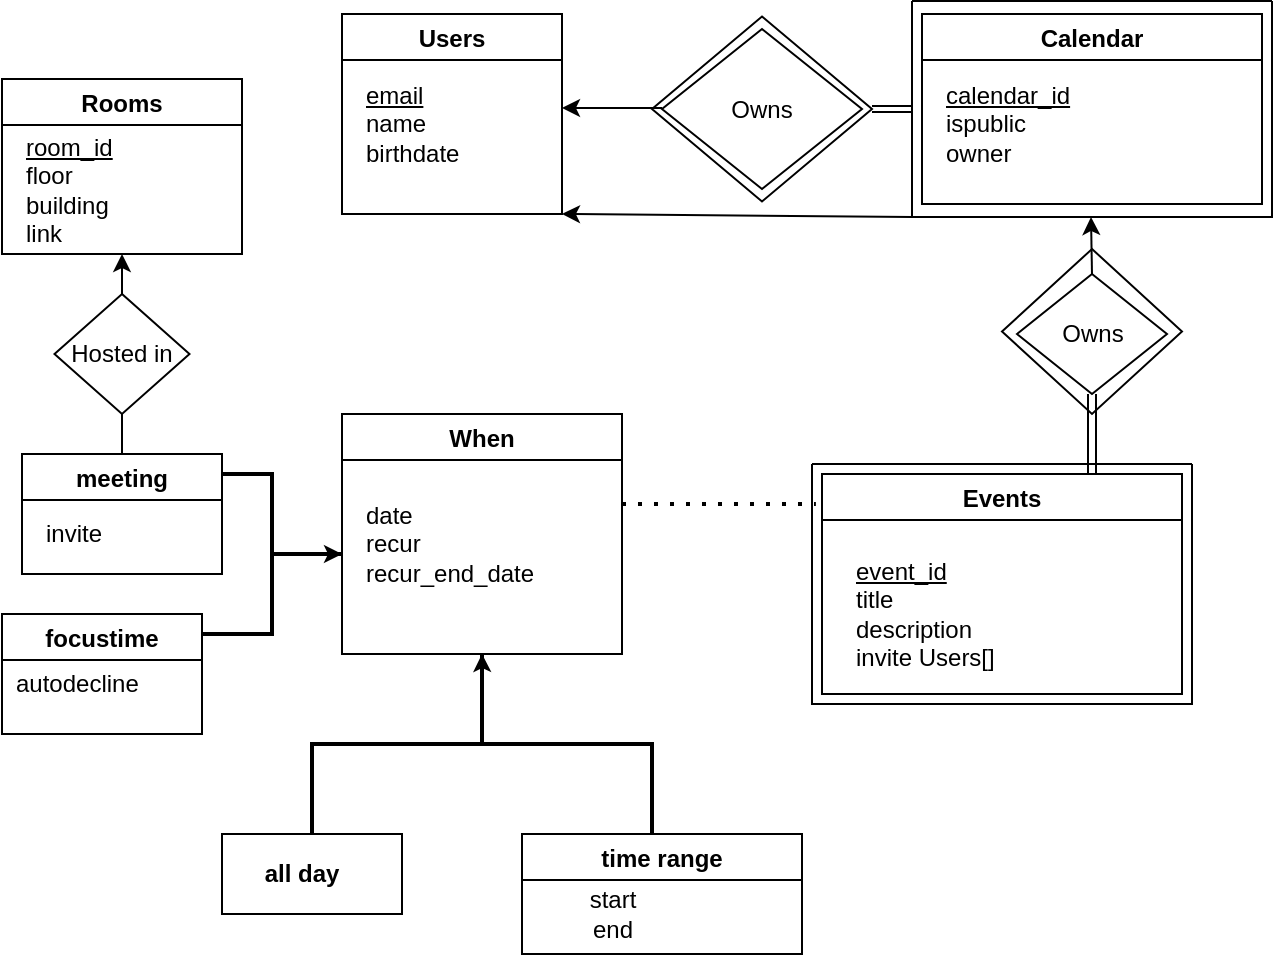 <mxfile version="20.3.0" type="github">
  <diagram id="R2lEEEUBdFMjLlhIrx00" name="Page-1">
    <mxGraphModel dx="923" dy="481" grid="1" gridSize="10" guides="1" tooltips="1" connect="1" arrows="1" fold="1" page="1" pageScale="1" pageWidth="850" pageHeight="1100" math="0" shadow="0" extFonts="Permanent Marker^https://fonts.googleapis.com/css?family=Permanent+Marker">
      <root>
        <mxCell id="0" />
        <mxCell id="1" parent="0" />
        <mxCell id="6cKVFSsusUxltJV1LaVB-1" value="Users" style="swimlane;strokeColor=default;strokeWidth=1;" vertex="1" parent="1">
          <mxGeometry x="210" y="110" width="110" height="100" as="geometry" />
        </mxCell>
        <mxCell id="6cKVFSsusUxltJV1LaVB-2" value="&lt;u&gt;email&lt;/u&gt;&lt;br&gt;name&lt;br&gt;birthdate" style="text;html=1;align=left;verticalAlign=middle;resizable=0;points=[];autosize=1;strokeColor=none;fillColor=none;" vertex="1" parent="6cKVFSsusUxltJV1LaVB-1">
          <mxGeometry x="10" y="25" width="70" height="60" as="geometry" />
        </mxCell>
        <mxCell id="6cKVFSsusUxltJV1LaVB-4" value="&lt;span style=&quot;font-style: normal; font-variant-caps: normal; font-weight: normal; letter-spacing: normal; text-align: start; text-indent: 0px; text-transform: none; word-spacing: 0px; -webkit-text-stroke-width: 0px; text-decoration: none; box-sizing: border-box; color: transparent; position: absolute; cursor: text; transform-origin: 0% 0% 0px; display: block; float: left; margin-bottom: -918px; margin-right: -918px; left: 108.213px; top: 75.764px; font-size: 13.32px; font-family: sans-serif; transform: scaleX(1.037);&quot; class=&quot;textLayer--absolute&quot; dir=&quot;ltr&quot; role=&quot;presentation&quot;&gt;https://docs.google.com/spreadsheets/d/1R2Y3dV8q66rjCOBZQCV6RBLFsSArWl20ytBrvFRlf1U/edit?usp=sharing&lt;/span&gt;&lt;span style=&quot;font-style: normal; font-variant-caps: normal; font-weight: normal; letter-spacing: normal; text-align: start; text-indent: 0px; text-transform: none; word-spacing: 0px; -webkit-text-stroke-width: 0px; text-decoration: none; box-sizing: border-box; color: transparent; position: absolute; cursor: text; transform-origin: 0% 0% 0px; display: block; float: left; margin-bottom: -918px; margin-right: -918px; left: 793.786px; top: 74.612px; font-size: 14.76px; font-family: sans-serif; transform: scaleX(0.885);&quot; class=&quot;textLayer--absolute&quot; dir=&quot;ltr&quot; role=&quot;presentation&quot;&gt; &lt;/span&gt;" style="text;whiteSpace=wrap;html=1;" vertex="1" parent="1">
          <mxGeometry x="280" y="330" width="30" height="20" as="geometry" />
        </mxCell>
        <mxCell id="6cKVFSsusUxltJV1LaVB-5" value="Calendar" style="swimlane;strokeColor=default;strokeWidth=1;" vertex="1" parent="1">
          <mxGeometry x="500" y="110" width="170" height="95" as="geometry" />
        </mxCell>
        <mxCell id="6cKVFSsusUxltJV1LaVB-6" value="&lt;u&gt;calendar_id&lt;/u&gt;&lt;br&gt;ispublic&lt;br&gt;owner" style="text;html=1;align=left;verticalAlign=middle;resizable=0;points=[];autosize=1;strokeColor=none;fillColor=none;" vertex="1" parent="6cKVFSsusUxltJV1LaVB-5">
          <mxGeometry x="10" y="25" width="90" height="60" as="geometry" />
        </mxCell>
        <mxCell id="6cKVFSsusUxltJV1LaVB-9" value="Events" style="swimlane;strokeColor=default;strokeWidth=1;" vertex="1" parent="1">
          <mxGeometry x="450" y="340" width="180" height="110" as="geometry" />
        </mxCell>
        <mxCell id="6cKVFSsusUxltJV1LaVB-10" value="&lt;u&gt;event_id&lt;/u&gt;&lt;br&gt;title&lt;br&gt;description&lt;br&gt;invite Users[]" style="text;html=1;align=left;verticalAlign=middle;resizable=0;points=[];autosize=1;strokeColor=none;fillColor=none;" vertex="1" parent="6cKVFSsusUxltJV1LaVB-9">
          <mxGeometry x="15" y="35" width="90" height="70" as="geometry" />
        </mxCell>
        <mxCell id="6cKVFSsusUxltJV1LaVB-13" value="Rooms" style="swimlane;strokeColor=default;strokeWidth=1;" vertex="1" parent="1">
          <mxGeometry x="40" y="142.5" width="120" height="87.5" as="geometry" />
        </mxCell>
        <mxCell id="6cKVFSsusUxltJV1LaVB-14" value="&lt;u&gt;room_id&lt;/u&gt;&lt;br&gt;floor&lt;br&gt;building&lt;br&gt;link" style="text;html=1;align=left;verticalAlign=middle;resizable=0;points=[];autosize=1;strokeColor=none;fillColor=none;" vertex="1" parent="6cKVFSsusUxltJV1LaVB-13">
          <mxGeometry x="10" y="20" width="70" height="70" as="geometry" />
        </mxCell>
        <mxCell id="6cKVFSsusUxltJV1LaVB-15" value="" style="rhombus;whiteSpace=wrap;html=1;fontStyle=1;startSize=23;strokeWidth=1;" vertex="1" parent="1">
          <mxGeometry x="370" y="117.5" width="100" height="80" as="geometry" />
        </mxCell>
        <mxCell id="6cKVFSsusUxltJV1LaVB-17" value="" style="endArrow=classic;html=1;rounded=0;" edge="1" parent="1">
          <mxGeometry width="50" height="50" relative="1" as="geometry">
            <mxPoint x="370" y="157" as="sourcePoint" />
            <mxPoint x="320" y="157" as="targetPoint" />
          </mxGeometry>
        </mxCell>
        <mxCell id="6cKVFSsusUxltJV1LaVB-19" value="Owns" style="text;html=1;strokeColor=none;fillColor=none;align=center;verticalAlign=middle;whiteSpace=wrap;rounded=0;strokeWidth=1;" vertex="1" parent="1">
          <mxGeometry x="390" y="142.5" width="60" height="30" as="geometry" />
        </mxCell>
        <mxCell id="6cKVFSsusUxltJV1LaVB-22" value="" style="rhombus;whiteSpace=wrap;html=1;fontStyle=1;startSize=23;strokeWidth=1;fillColor=none;" vertex="1" parent="1">
          <mxGeometry x="365" y="111.25" width="110" height="92.5" as="geometry" />
        </mxCell>
        <mxCell id="6cKVFSsusUxltJV1LaVB-23" value="" style="swimlane;startSize=0;strokeColor=default;strokeWidth=1;fillColor=none;" vertex="1" parent="1">
          <mxGeometry x="495" y="103.5" width="180" height="108" as="geometry" />
        </mxCell>
        <mxCell id="6cKVFSsusUxltJV1LaVB-24" value="" style="endArrow=none;dashed=1;html=1;dashPattern=1 3;strokeWidth=2;rounded=0;entryX=-0.017;entryY=0.136;entryDx=0;entryDy=0;entryPerimeter=0;" edge="1" parent="1" target="6cKVFSsusUxltJV1LaVB-9">
          <mxGeometry width="50" height="50" relative="1" as="geometry">
            <mxPoint x="350" y="355" as="sourcePoint" />
            <mxPoint x="420" y="355" as="targetPoint" />
          </mxGeometry>
        </mxCell>
        <mxCell id="6cKVFSsusUxltJV1LaVB-25" value="When" style="swimlane;strokeColor=default;strokeWidth=1;startSize=23;" vertex="1" parent="1">
          <mxGeometry x="210" y="310" width="140" height="120" as="geometry" />
        </mxCell>
        <mxCell id="6cKVFSsusUxltJV1LaVB-26" value="date&lt;br&gt;recur&lt;br&gt;recur_end_date" style="text;html=1;align=left;verticalAlign=middle;resizable=0;points=[];autosize=1;strokeColor=none;fillColor=none;" vertex="1" parent="6cKVFSsusUxltJV1LaVB-25">
          <mxGeometry x="10" y="35" width="110" height="60" as="geometry" />
        </mxCell>
        <mxCell id="6cKVFSsusUxltJV1LaVB-31" value="time range" style="swimlane;strokeColor=default;strokeWidth=1;startSize=23;" vertex="1" parent="1">
          <mxGeometry x="300" y="520" width="140" height="60" as="geometry" />
        </mxCell>
        <mxCell id="6cKVFSsusUxltJV1LaVB-32" value="start&lt;br&gt;end" style="text;html=1;align=center;verticalAlign=middle;resizable=0;points=[];autosize=1;strokeColor=none;fillColor=none;" vertex="1" parent="6cKVFSsusUxltJV1LaVB-31">
          <mxGeometry x="20" y="20" width="50" height="40" as="geometry" />
        </mxCell>
        <mxCell id="6cKVFSsusUxltJV1LaVB-36" value="" style="strokeWidth=2;html=1;shape=mxgraph.flowchart.annotation_2;align=left;labelPosition=right;pointerEvents=1;strokeColor=default;fillColor=none;rotation=90;" vertex="1" parent="1">
          <mxGeometry x="235" y="390" width="90" height="170" as="geometry" />
        </mxCell>
        <mxCell id="6cKVFSsusUxltJV1LaVB-38" value="" style="endArrow=classic;html=1;rounded=0;" edge="1" parent="1">
          <mxGeometry width="50" height="50" relative="1" as="geometry">
            <mxPoint x="280.5" y="470" as="sourcePoint" />
            <mxPoint x="280" y="430" as="targetPoint" />
          </mxGeometry>
        </mxCell>
        <mxCell id="6cKVFSsusUxltJV1LaVB-39" value="" style="rounded=0;whiteSpace=wrap;html=1;strokeColor=default;strokeWidth=1;fillColor=none;" vertex="1" parent="1">
          <mxGeometry x="150" y="520" width="90" height="40" as="geometry" />
        </mxCell>
        <mxCell id="6cKVFSsusUxltJV1LaVB-40" value="&lt;b&gt;all day&lt;/b&gt;" style="text;html=1;strokeColor=none;fillColor=none;align=center;verticalAlign=middle;whiteSpace=wrap;rounded=0;strokeWidth=1;" vertex="1" parent="1">
          <mxGeometry x="160" y="525" width="60" height="30" as="geometry" />
        </mxCell>
        <mxCell id="6cKVFSsusUxltJV1LaVB-42" value="" style="strokeWidth=2;html=1;shape=mxgraph.flowchart.annotation_2;align=left;labelPosition=right;pointerEvents=1;strokeColor=default;fillColor=none;rotation=-180;" vertex="1" parent="1">
          <mxGeometry x="140" y="340" width="70" height="80" as="geometry" />
        </mxCell>
        <mxCell id="6cKVFSsusUxltJV1LaVB-43" value="" style="endArrow=classic;html=1;rounded=0;entryX=0;entryY=0.5;entryDx=0;entryDy=0;entryPerimeter=0;exitX=0.414;exitY=0.5;exitDx=0;exitDy=0;exitPerimeter=0;" edge="1" parent="1" source="6cKVFSsusUxltJV1LaVB-42" target="6cKVFSsusUxltJV1LaVB-42">
          <mxGeometry width="50" height="50" relative="1" as="geometry">
            <mxPoint x="140" y="440" as="sourcePoint" />
            <mxPoint x="170" y="440" as="targetPoint" />
          </mxGeometry>
        </mxCell>
        <mxCell id="6cKVFSsusUxltJV1LaVB-48" value="focustime" style="swimlane;strokeColor=default;strokeWidth=1;startSize=23;" vertex="1" parent="1">
          <mxGeometry x="40" y="410" width="100" height="60" as="geometry" />
        </mxCell>
        <mxCell id="6cKVFSsusUxltJV1LaVB-49" value="autodecline" style="text;html=1;align=left;verticalAlign=middle;resizable=0;points=[];autosize=1;strokeColor=none;fillColor=none;" vertex="1" parent="6cKVFSsusUxltJV1LaVB-48">
          <mxGeometry x="5" y="20" width="80" height="30" as="geometry" />
        </mxCell>
        <mxCell id="6cKVFSsusUxltJV1LaVB-50" value="Owns" style="rhombus;whiteSpace=wrap;html=1;strokeColor=default;strokeWidth=1;fillColor=none;" vertex="1" parent="1">
          <mxGeometry x="547.5" y="240" width="75" height="60" as="geometry" />
        </mxCell>
        <mxCell id="6cKVFSsusUxltJV1LaVB-51" value="" style="endArrow=classic;html=1;rounded=0;" edge="1" parent="1">
          <mxGeometry width="50" height="50" relative="1" as="geometry">
            <mxPoint x="585" y="240" as="sourcePoint" />
            <mxPoint x="584.5" y="211.5" as="targetPoint" />
          </mxGeometry>
        </mxCell>
        <mxCell id="6cKVFSsusUxltJV1LaVB-54" value="" style="shape=link;html=1;rounded=0;exitX=0.75;exitY=0;exitDx=0;exitDy=0;entryX=0.5;entryY=1;entryDx=0;entryDy=0;" edge="1" parent="1" source="6cKVFSsusUxltJV1LaVB-9" target="6cKVFSsusUxltJV1LaVB-50">
          <mxGeometry width="100" relative="1" as="geometry">
            <mxPoint x="547.5" y="300.5" as="sourcePoint" />
            <mxPoint x="587.5" y="300" as="targetPoint" />
          </mxGeometry>
        </mxCell>
        <mxCell id="6cKVFSsusUxltJV1LaVB-56" value="" style="shape=link;html=1;rounded=0;width=-3;entryX=0;entryY=0.5;entryDx=0;entryDy=0;exitX=1;exitY=0.5;exitDx=0;exitDy=0;" edge="1" parent="1" source="6cKVFSsusUxltJV1LaVB-22" target="6cKVFSsusUxltJV1LaVB-23">
          <mxGeometry width="100" relative="1" as="geometry">
            <mxPoint x="440" y="280" as="sourcePoint" />
            <mxPoint x="480" y="279.5" as="targetPoint" />
          </mxGeometry>
        </mxCell>
        <mxCell id="6cKVFSsusUxltJV1LaVB-57" value="" style="rhombus;whiteSpace=wrap;html=1;fontStyle=1;startSize=23;strokeWidth=1;fillColor=none;" vertex="1" parent="1">
          <mxGeometry x="540" y="227.5" width="90" height="82.5" as="geometry" />
        </mxCell>
        <mxCell id="6cKVFSsusUxltJV1LaVB-58" value="" style="swimlane;startSize=0;strokeColor=default;strokeWidth=1;fillColor=none;" vertex="1" parent="1">
          <mxGeometry x="445" y="335" width="190" height="120" as="geometry" />
        </mxCell>
        <mxCell id="6cKVFSsusUxltJV1LaVB-59" value="Hosted in" style="rhombus;whiteSpace=wrap;html=1;strokeColor=default;strokeWidth=1;fillColor=none;" vertex="1" parent="1">
          <mxGeometry x="66.25" y="250" width="67.5" height="60" as="geometry" />
        </mxCell>
        <mxCell id="6cKVFSsusUxltJV1LaVB-63" value="" style="endArrow=classic;html=1;rounded=0;exitX=0.5;exitY=0;exitDx=0;exitDy=0;" edge="1" parent="1" source="6cKVFSsusUxltJV1LaVB-59">
          <mxGeometry width="50" height="50" relative="1" as="geometry">
            <mxPoint x="300" y="400" as="sourcePoint" />
            <mxPoint x="100" y="230" as="targetPoint" />
          </mxGeometry>
        </mxCell>
        <mxCell id="6cKVFSsusUxltJV1LaVB-64" value="" style="endArrow=none;html=1;rounded=0;entryX=0.5;entryY=1;entryDx=0;entryDy=0;exitX=0.5;exitY=0;exitDx=0;exitDy=0;" edge="1" parent="1" target="6cKVFSsusUxltJV1LaVB-59">
          <mxGeometry width="50" height="50" relative="1" as="geometry">
            <mxPoint x="100" y="330" as="sourcePoint" />
            <mxPoint x="260" y="280" as="targetPoint" />
          </mxGeometry>
        </mxCell>
        <mxCell id="6cKVFSsusUxltJV1LaVB-65" value="meeting" style="swimlane;strokeColor=default;strokeWidth=1;startSize=23;" vertex="1" parent="1">
          <mxGeometry x="50" y="330" width="100" height="60" as="geometry" />
        </mxCell>
        <mxCell id="6cKVFSsusUxltJV1LaVB-66" value="invite" style="text;html=1;align=left;verticalAlign=middle;resizable=0;points=[];autosize=1;strokeColor=none;fillColor=none;" vertex="1" parent="6cKVFSsusUxltJV1LaVB-65">
          <mxGeometry x="10" y="25" width="50" height="30" as="geometry" />
        </mxCell>
        <mxCell id="6cKVFSsusUxltJV1LaVB-67" value="" style="endArrow=classic;html=1;rounded=0;entryX=1;entryY=1;entryDx=0;entryDy=0;exitX=0;exitY=1;exitDx=0;exitDy=0;" edge="1" parent="1" source="6cKVFSsusUxltJV1LaVB-23" target="6cKVFSsusUxltJV1LaVB-1">
          <mxGeometry width="50" height="50" relative="1" as="geometry">
            <mxPoint x="440" y="360" as="sourcePoint" />
            <mxPoint x="490" y="310" as="targetPoint" />
          </mxGeometry>
        </mxCell>
      </root>
    </mxGraphModel>
  </diagram>
</mxfile>
